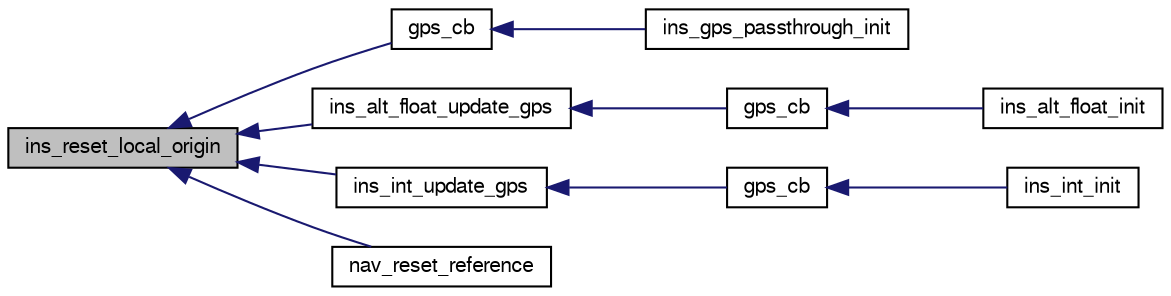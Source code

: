 digraph "ins_reset_local_origin"
{
  edge [fontname="FreeSans",fontsize="10",labelfontname="FreeSans",labelfontsize="10"];
  node [fontname="FreeSans",fontsize="10",shape=record];
  rankdir="LR";
  Node1 [label="ins_reset_local_origin",height=0.2,width=0.4,color="black", fillcolor="grey75", style="filled", fontcolor="black"];
  Node1 -> Node2 [dir="back",color="midnightblue",fontsize="10",style="solid",fontname="FreeSans"];
  Node2 [label="gps_cb",height=0.2,width=0.4,color="black", fillcolor="white", style="filled",URL="$ins__gps__passthrough_8c.html#a1c1656ce80fe1f1ad49fea691164dbf8"];
  Node2 -> Node3 [dir="back",color="midnightblue",fontsize="10",style="solid",fontname="FreeSans"];
  Node3 [label="ins_gps_passthrough_init",height=0.2,width=0.4,color="black", fillcolor="white", style="filled",URL="$ins__gps__passthrough_8h.html#a65b4389487e1468dd9245eacf2ce07b3"];
  Node1 -> Node4 [dir="back",color="midnightblue",fontsize="10",style="solid",fontname="FreeSans"];
  Node4 [label="ins_alt_float_update_gps",height=0.2,width=0.4,color="black", fillcolor="white", style="filled",URL="$ins__alt__float_8c.html#ac5b472605ca2035825b6ccca1c4d8c5e"];
  Node4 -> Node5 [dir="back",color="midnightblue",fontsize="10",style="solid",fontname="FreeSans"];
  Node5 [label="gps_cb",height=0.2,width=0.4,color="black", fillcolor="white", style="filled",URL="$ins__alt__float_8c.html#a1c1656ce80fe1f1ad49fea691164dbf8"];
  Node5 -> Node6 [dir="back",color="midnightblue",fontsize="10",style="solid",fontname="FreeSans"];
  Node6 [label="ins_alt_float_init",height=0.2,width=0.4,color="black", fillcolor="white", style="filled",URL="$ins__alt__float_8h.html#addae4691b18806ce2db90c10ef8d7274"];
  Node1 -> Node7 [dir="back",color="midnightblue",fontsize="10",style="solid",fontname="FreeSans"];
  Node7 [label="ins_int_update_gps",height=0.2,width=0.4,color="black", fillcolor="white", style="filled",URL="$ins__int_8h.html#a54df8c17ccf7a20d6ca09ad0b8f45db3"];
  Node7 -> Node8 [dir="back",color="midnightblue",fontsize="10",style="solid",fontname="FreeSans"];
  Node8 [label="gps_cb",height=0.2,width=0.4,color="black", fillcolor="white", style="filled",URL="$ins__int_8c.html#a1c1656ce80fe1f1ad49fea691164dbf8"];
  Node8 -> Node9 [dir="back",color="midnightblue",fontsize="10",style="solid",fontname="FreeSans"];
  Node9 [label="ins_int_init",height=0.2,width=0.4,color="black", fillcolor="white", style="filled",URL="$ins__int_8h.html#a6f47e4e65f9697a961c3bef79e9029e4"];
  Node1 -> Node10 [dir="back",color="midnightblue",fontsize="10",style="solid",fontname="FreeSans"];
  Node10 [label="nav_reset_reference",height=0.2,width=0.4,color="black", fillcolor="white", style="filled",URL="$common__nav_8h.html#a1886ff619a5c03dc6c54729f301fa62e",tooltip="Reset the geographic reference to the current GPS fix. "];
}
